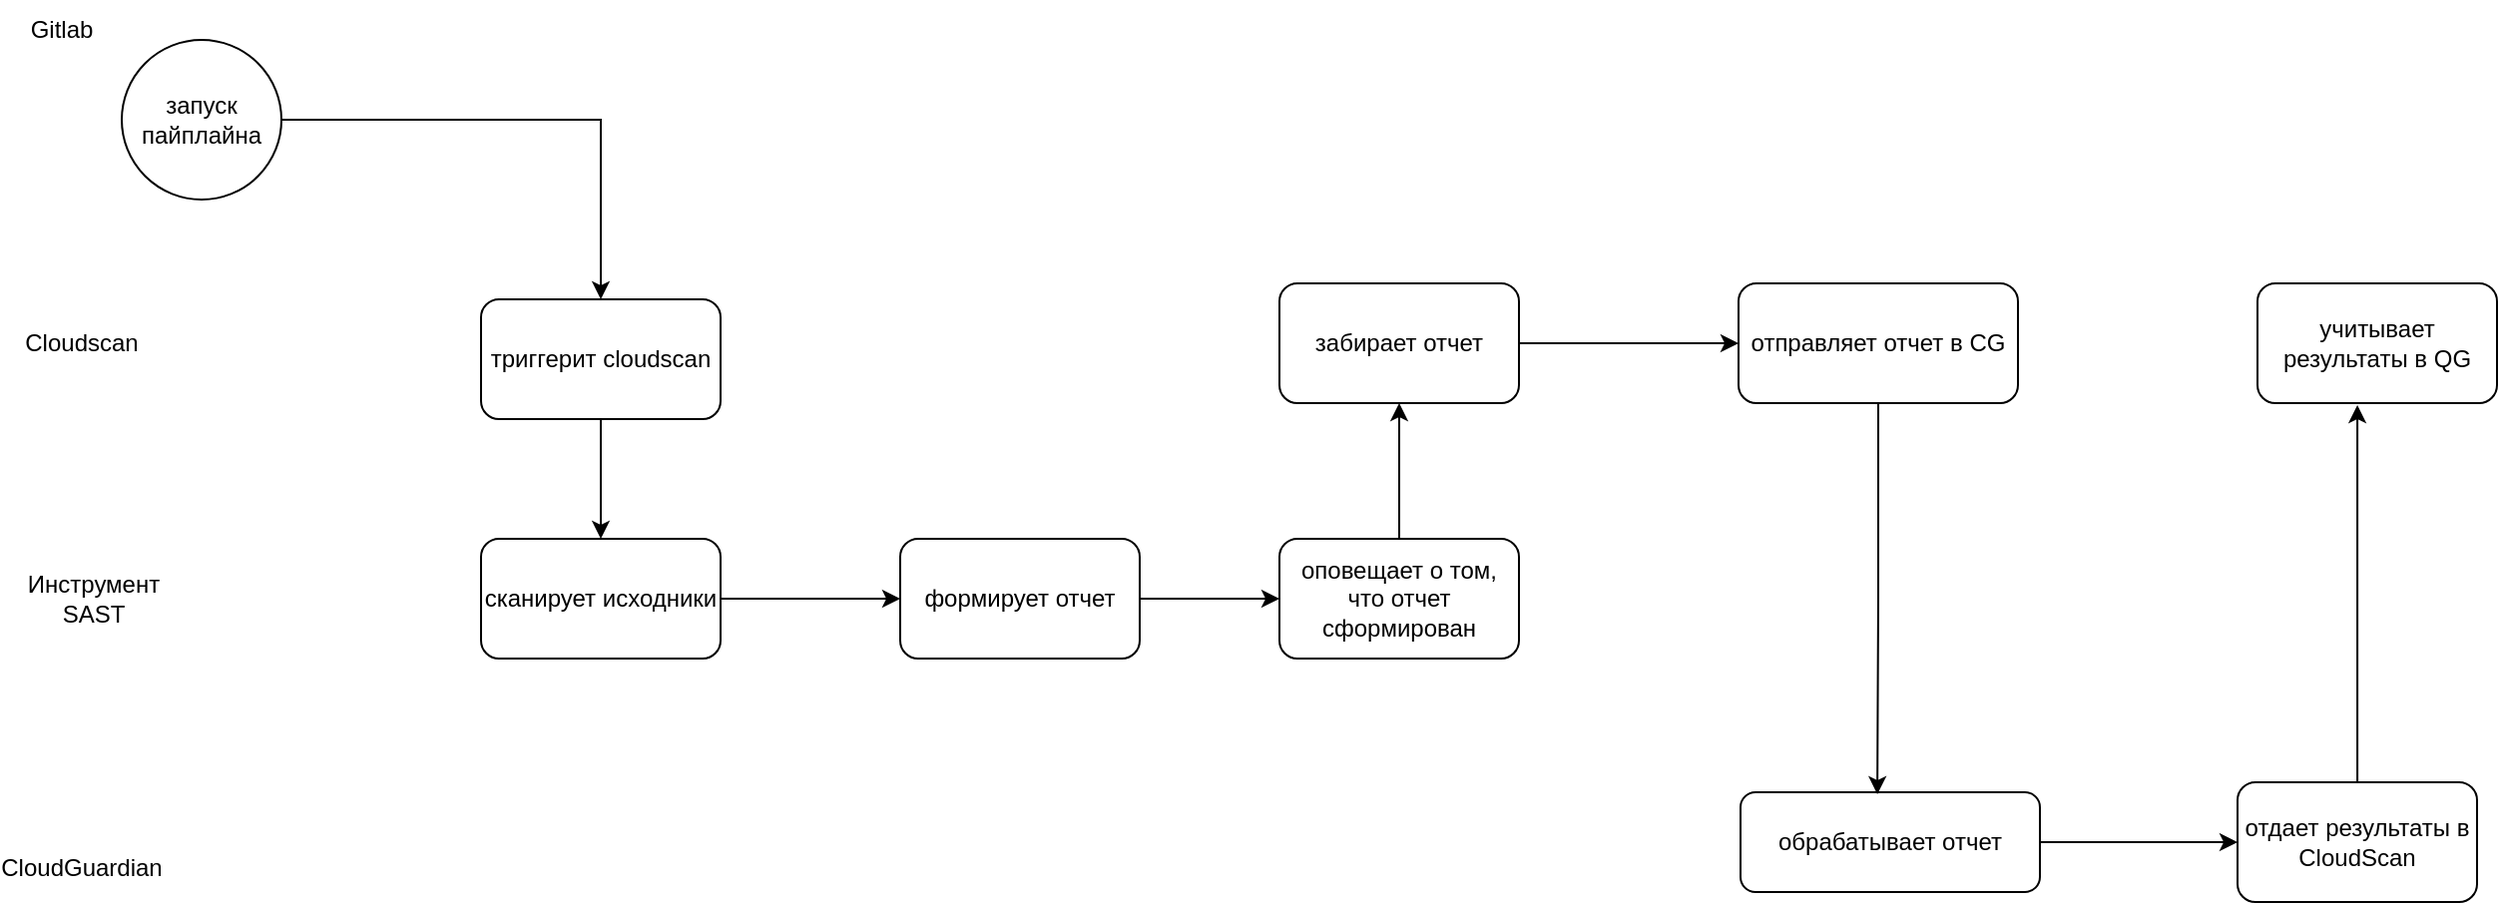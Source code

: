 <mxfile version="24.7.1" type="github">
  <diagram name="Страница — 1" id="hdgRyzGxekrmIZ3NcP9e">
    <mxGraphModel dx="1292" dy="700" grid="1" gridSize="10" guides="1" tooltips="1" connect="1" arrows="1" fold="1" page="1" pageScale="1" pageWidth="827" pageHeight="1169" math="0" shadow="0">
      <root>
        <mxCell id="0" />
        <mxCell id="1" parent="0" />
        <mxCell id="EfJEgGZbRH4EHWMEyh69-4" style="edgeStyle=orthogonalEdgeStyle;rounded=0;orthogonalLoop=1;jettySize=auto;html=1;" edge="1" parent="1" source="EfJEgGZbRH4EHWMEyh69-1" target="EfJEgGZbRH4EHWMEyh69-3">
          <mxGeometry relative="1" as="geometry" />
        </mxCell>
        <mxCell id="EfJEgGZbRH4EHWMEyh69-1" value="запуск пайплайна" style="ellipse;whiteSpace=wrap;html=1;aspect=fixed;" vertex="1" parent="1">
          <mxGeometry x="70" y="370" width="80" height="80" as="geometry" />
        </mxCell>
        <mxCell id="EfJEgGZbRH4EHWMEyh69-2" value="Gitlab" style="text;html=1;align=center;verticalAlign=middle;whiteSpace=wrap;rounded=0;" vertex="1" parent="1">
          <mxGeometry x="10" y="350" width="60" height="30" as="geometry" />
        </mxCell>
        <mxCell id="EfJEgGZbRH4EHWMEyh69-8" style="edgeStyle=orthogonalEdgeStyle;rounded=0;orthogonalLoop=1;jettySize=auto;html=1;entryX=0.5;entryY=0;entryDx=0;entryDy=0;" edge="1" parent="1" source="EfJEgGZbRH4EHWMEyh69-3" target="EfJEgGZbRH4EHWMEyh69-6">
          <mxGeometry relative="1" as="geometry" />
        </mxCell>
        <mxCell id="EfJEgGZbRH4EHWMEyh69-3" value="триггерит cloudscan" style="rounded=1;whiteSpace=wrap;html=1;" vertex="1" parent="1">
          <mxGeometry x="250" y="500" width="120" height="60" as="geometry" />
        </mxCell>
        <mxCell id="EfJEgGZbRH4EHWMEyh69-5" value="Cloudscan" style="text;html=1;align=center;verticalAlign=middle;whiteSpace=wrap;rounded=0;" vertex="1" parent="1">
          <mxGeometry x="20" y="507" width="60" height="30" as="geometry" />
        </mxCell>
        <mxCell id="EfJEgGZbRH4EHWMEyh69-12" style="edgeStyle=orthogonalEdgeStyle;rounded=0;orthogonalLoop=1;jettySize=auto;html=1;entryX=0;entryY=0.5;entryDx=0;entryDy=0;" edge="1" parent="1" source="EfJEgGZbRH4EHWMEyh69-6" target="EfJEgGZbRH4EHWMEyh69-11">
          <mxGeometry relative="1" as="geometry">
            <mxPoint x="410" y="650" as="targetPoint" />
          </mxGeometry>
        </mxCell>
        <mxCell id="EfJEgGZbRH4EHWMEyh69-6" value="сканирует исходники" style="rounded=1;whiteSpace=wrap;html=1;" vertex="1" parent="1">
          <mxGeometry x="250" y="620" width="120" height="60" as="geometry" />
        </mxCell>
        <mxCell id="EfJEgGZbRH4EHWMEyh69-7" value="Инструмент SAST" style="text;html=1;align=center;verticalAlign=middle;whiteSpace=wrap;rounded=0;" vertex="1" parent="1">
          <mxGeometry x="26" y="635" width="60" height="30" as="geometry" />
        </mxCell>
        <mxCell id="EfJEgGZbRH4EHWMEyh69-16" style="edgeStyle=orthogonalEdgeStyle;rounded=0;orthogonalLoop=1;jettySize=auto;html=1;entryX=0;entryY=0.5;entryDx=0;entryDy=0;" edge="1" parent="1" source="EfJEgGZbRH4EHWMEyh69-11" target="EfJEgGZbRH4EHWMEyh69-15">
          <mxGeometry relative="1" as="geometry" />
        </mxCell>
        <mxCell id="EfJEgGZbRH4EHWMEyh69-11" value="формирует отчет" style="rounded=1;whiteSpace=wrap;html=1;" vertex="1" parent="1">
          <mxGeometry x="460" y="620" width="120" height="60" as="geometry" />
        </mxCell>
        <mxCell id="EfJEgGZbRH4EHWMEyh69-18" style="edgeStyle=orthogonalEdgeStyle;rounded=0;orthogonalLoop=1;jettySize=auto;html=1;entryX=0.5;entryY=1;entryDx=0;entryDy=0;" edge="1" parent="1" source="EfJEgGZbRH4EHWMEyh69-15" target="EfJEgGZbRH4EHWMEyh69-17">
          <mxGeometry relative="1" as="geometry" />
        </mxCell>
        <mxCell id="EfJEgGZbRH4EHWMEyh69-15" value="оповещает о том, что отчет сформирован" style="rounded=1;whiteSpace=wrap;html=1;" vertex="1" parent="1">
          <mxGeometry x="650" y="620" width="120" height="60" as="geometry" />
        </mxCell>
        <mxCell id="EfJEgGZbRH4EHWMEyh69-21" style="edgeStyle=orthogonalEdgeStyle;rounded=0;orthogonalLoop=1;jettySize=auto;html=1;" edge="1" parent="1" source="EfJEgGZbRH4EHWMEyh69-17" target="EfJEgGZbRH4EHWMEyh69-20">
          <mxGeometry relative="1" as="geometry" />
        </mxCell>
        <mxCell id="EfJEgGZbRH4EHWMEyh69-17" value="забирает отчет" style="rounded=1;whiteSpace=wrap;html=1;" vertex="1" parent="1">
          <mxGeometry x="650" y="492" width="120" height="60" as="geometry" />
        </mxCell>
        <mxCell id="EfJEgGZbRH4EHWMEyh69-19" value="CloudGuardian" style="text;html=1;align=center;verticalAlign=middle;whiteSpace=wrap;rounded=0;" vertex="1" parent="1">
          <mxGeometry x="20" y="770" width="60" height="30" as="geometry" />
        </mxCell>
        <mxCell id="EfJEgGZbRH4EHWMEyh69-20" value="отправляет отчет в CG" style="rounded=1;whiteSpace=wrap;html=1;" vertex="1" parent="1">
          <mxGeometry x="880" y="492" width="140" height="60" as="geometry" />
        </mxCell>
        <mxCell id="EfJEgGZbRH4EHWMEyh69-25" style="edgeStyle=orthogonalEdgeStyle;rounded=0;orthogonalLoop=1;jettySize=auto;html=1;entryX=0;entryY=0.5;entryDx=0;entryDy=0;" edge="1" parent="1" source="EfJEgGZbRH4EHWMEyh69-22" target="EfJEgGZbRH4EHWMEyh69-24">
          <mxGeometry relative="1" as="geometry" />
        </mxCell>
        <mxCell id="EfJEgGZbRH4EHWMEyh69-22" value="обрабатывает отчет" style="rounded=1;whiteSpace=wrap;html=1;" vertex="1" parent="1">
          <mxGeometry x="881" y="747" width="150" height="50" as="geometry" />
        </mxCell>
        <mxCell id="EfJEgGZbRH4EHWMEyh69-23" style="edgeStyle=orthogonalEdgeStyle;rounded=0;orthogonalLoop=1;jettySize=auto;html=1;entryX=0.457;entryY=0.02;entryDx=0;entryDy=0;entryPerimeter=0;" edge="1" parent="1" source="EfJEgGZbRH4EHWMEyh69-20" target="EfJEgGZbRH4EHWMEyh69-22">
          <mxGeometry relative="1" as="geometry" />
        </mxCell>
        <mxCell id="EfJEgGZbRH4EHWMEyh69-24" value="отдает результаты в CloudScan" style="rounded=1;whiteSpace=wrap;html=1;" vertex="1" parent="1">
          <mxGeometry x="1130" y="742" width="120" height="60" as="geometry" />
        </mxCell>
        <mxCell id="EfJEgGZbRH4EHWMEyh69-26" value="учитывает результаты в QG" style="rounded=1;whiteSpace=wrap;html=1;" vertex="1" parent="1">
          <mxGeometry x="1140" y="492" width="120" height="60" as="geometry" />
        </mxCell>
        <mxCell id="EfJEgGZbRH4EHWMEyh69-27" style="edgeStyle=orthogonalEdgeStyle;rounded=0;orthogonalLoop=1;jettySize=auto;html=1;entryX=0.417;entryY=1.017;entryDx=0;entryDy=0;entryPerimeter=0;" edge="1" parent="1" source="EfJEgGZbRH4EHWMEyh69-24" target="EfJEgGZbRH4EHWMEyh69-26">
          <mxGeometry relative="1" as="geometry" />
        </mxCell>
      </root>
    </mxGraphModel>
  </diagram>
</mxfile>
